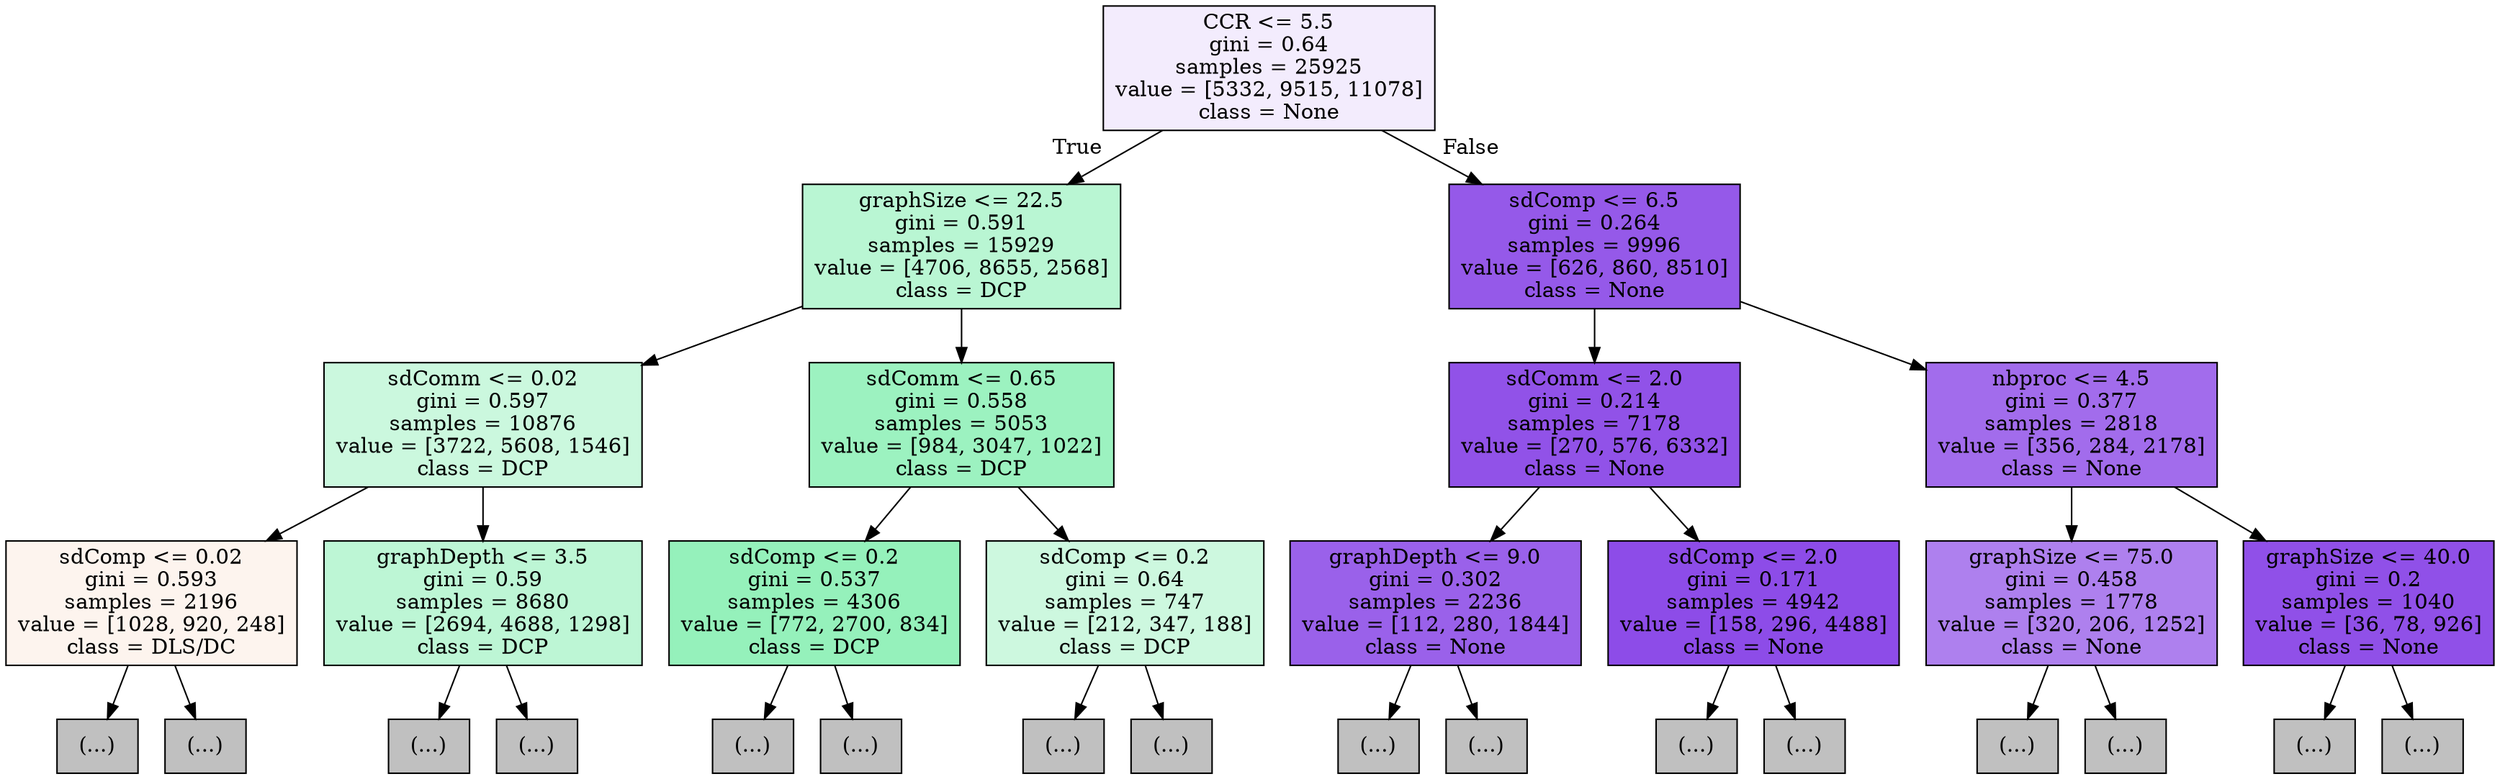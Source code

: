 digraph Tree {
node [shape=box, style="filled", color="black"] ;
0 [label="CCR <= 5.5\ngini = 0.64\nsamples = 25925\nvalue = [5332, 9515, 11078]\nclass = None", fillcolor="#f3ecfd"] ;
1 [label="graphSize <= 22.5\ngini = 0.591\nsamples = 15929\nvalue = [4706, 8655, 2568]\nclass = DCP", fillcolor="#b9f6d3"] ;
0 -> 1 [labeldistance=2.5, labelangle=45, headlabel="True"] ;
2 [label="sdComm <= 0.02\ngini = 0.597\nsamples = 10876\nvalue = [3722, 5608, 1546]\nclass = DCP", fillcolor="#cbf8de"] ;
1 -> 2 ;
3 [label="sdComp <= 0.02\ngini = 0.593\nsamples = 2196\nvalue = [1028, 920, 248]\nclass = DLS/DC", fillcolor="#fdf4ee"] ;
2 -> 3 ;
4 [label="(...)", fillcolor="#C0C0C0"] ;
3 -> 4 ;
11 [label="(...)", fillcolor="#C0C0C0"] ;
3 -> 11 ;
26 [label="graphDepth <= 3.5\ngini = 0.59\nsamples = 8680\nvalue = [2694, 4688, 1298]\nclass = DCP", fillcolor="#bdf6d5"] ;
2 -> 26 ;
27 [label="(...)", fillcolor="#C0C0C0"] ;
26 -> 27 ;
84 [label="(...)", fillcolor="#C0C0C0"] ;
26 -> 84 ;
143 [label="sdComm <= 0.65\ngini = 0.558\nsamples = 5053\nvalue = [984, 3047, 1022]\nclass = DCP", fillcolor="#9cf2c0"] ;
1 -> 143 ;
144 [label="sdComp <= 0.2\ngini = 0.537\nsamples = 4306\nvalue = [772, 2700, 834]\nclass = DCP", fillcolor="#95f1bb"] ;
143 -> 144 ;
145 [label="(...)", fillcolor="#C0C0C0"] ;
144 -> 145 ;
384 [label="(...)", fillcolor="#C0C0C0"] ;
144 -> 384 ;
467 [label="sdComp <= 0.2\ngini = 0.64\nsamples = 747\nvalue = [212, 347, 188]\nclass = DCP", fillcolor="#cdf8df"] ;
143 -> 467 ;
468 [label="(...)", fillcolor="#C0C0C0"] ;
467 -> 468 ;
491 [label="(...)", fillcolor="#C0C0C0"] ;
467 -> 491 ;
536 [label="sdComp <= 6.5\ngini = 0.264\nsamples = 9996\nvalue = [626, 860, 8510]\nclass = None", fillcolor="#9559e9"] ;
0 -> 536 [labeldistance=2.5, labelangle=-45, headlabel="False"] ;
537 [label="sdComm <= 2.0\ngini = 0.214\nsamples = 7178\nvalue = [270, 576, 6332]\nclass = None", fillcolor="#9152e8"] ;
536 -> 537 ;
538 [label="graphDepth <= 9.0\ngini = 0.302\nsamples = 2236\nvalue = [112, 280, 1844]\nclass = None", fillcolor="#9a61ea"] ;
537 -> 538 ;
539 [label="(...)", fillcolor="#C0C0C0"] ;
538 -> 539 ;
556 [label="(...)", fillcolor="#C0C0C0"] ;
538 -> 556 ;
581 [label="sdComp <= 2.0\ngini = 0.171\nsamples = 4942\nvalue = [158, 296, 4488]\nclass = None", fillcolor="#8d4ce8"] ;
537 -> 581 ;
582 [label="(...)", fillcolor="#C0C0C0"] ;
581 -> 582 ;
633 [label="(...)", fillcolor="#C0C0C0"] ;
581 -> 633 ;
672 [label="nbproc <= 4.5\ngini = 0.377\nsamples = 2818\nvalue = [356, 284, 2178]\nclass = None", fillcolor="#a26cec"] ;
536 -> 672 ;
673 [label="graphSize <= 75.0\ngini = 0.458\nsamples = 1778\nvalue = [320, 206, 1252]\nclass = None", fillcolor="#ae80ee"] ;
672 -> 673 ;
674 [label="(...)", fillcolor="#C0C0C0"] ;
673 -> 674 ;
705 [label="(...)", fillcolor="#C0C0C0"] ;
673 -> 705 ;
714 [label="graphSize <= 40.0\ngini = 0.2\nsamples = 1040\nvalue = [36, 78, 926]\nclass = None", fillcolor="#9050e8"] ;
672 -> 714 ;
715 [label="(...)", fillcolor="#C0C0C0"] ;
714 -> 715 ;
736 [label="(...)", fillcolor="#C0C0C0"] ;
714 -> 736 ;
}